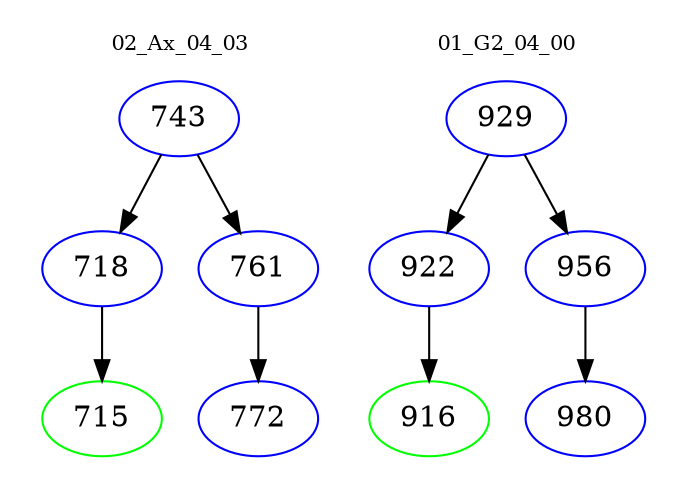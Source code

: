 digraph{
subgraph cluster_0 {
color = white
label = "02_Ax_04_03";
fontsize=10;
T0_743 [label="743", color="blue"]
T0_743 -> T0_718 [color="black"]
T0_718 [label="718", color="blue"]
T0_718 -> T0_715 [color="black"]
T0_715 [label="715", color="green"]
T0_743 -> T0_761 [color="black"]
T0_761 [label="761", color="blue"]
T0_761 -> T0_772 [color="black"]
T0_772 [label="772", color="blue"]
}
subgraph cluster_1 {
color = white
label = "01_G2_04_00";
fontsize=10;
T1_929 [label="929", color="blue"]
T1_929 -> T1_922 [color="black"]
T1_922 [label="922", color="blue"]
T1_922 -> T1_916 [color="black"]
T1_916 [label="916", color="green"]
T1_929 -> T1_956 [color="black"]
T1_956 [label="956", color="blue"]
T1_956 -> T1_980 [color="black"]
T1_980 [label="980", color="blue"]
}
}
